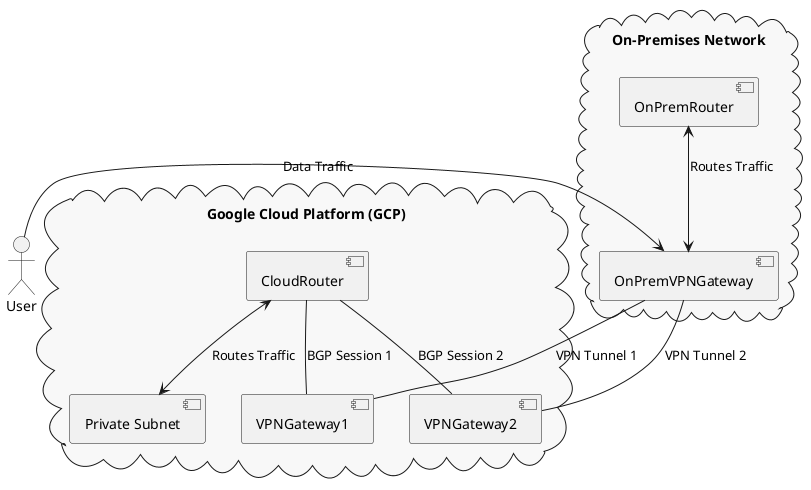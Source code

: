 @startuml
skinparam cloudBackgroundColor #F8F8F8

actor User

cloud "On-Premises Network" {
    component OnPremVPNGateway as OPVPN
    component OnPremRouter as OPRouter
}

cloud "Google Cloud Platform (GCP)" {
    component CloudRouter as GCPRouter
    component VPNGateway1 as HA_VPN1
    component VPNGateway2 as HA_VPN2
    component "Private Subnet" as GCPSubnet
}

User -> OPVPN : Data Traffic
OPRouter <--> OPVPN : Routes Traffic

OPVPN -down- HA_VPN1 : VPN Tunnel 1
OPVPN -down- HA_VPN2 : VPN Tunnel 2

HA_VPN1 -up- GCPRouter : BGP Session 1
HA_VPN2 -up- GCPRouter : BGP Session 2

GCPRouter <--> GCPSubnet : Routes Traffic

@enduml
